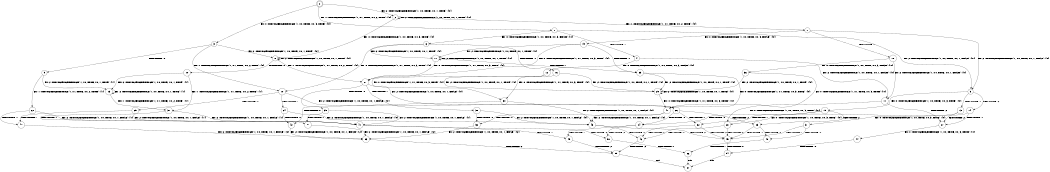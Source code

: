 digraph BCG {
size = "7, 10.5";
center = TRUE;
node [shape = circle];
0 [peripheries = 2];
0 -> 1 [label = "EX !1 !ATOMIC_EXCH_BRANCH (1, +1, TRUE, +0, 2, TRUE) !{0}"];
0 -> 2 [label = "EX !2 !ATOMIC_EXCH_BRANCH (1, +0, TRUE, +0, 1, TRUE) !{0}"];
0 -> 3 [label = "EX !0 !ATOMIC_EXCH_BRANCH (1, +0, TRUE, +0, 3, TRUE) !{0}"];
1 -> 4 [label = "TERMINATE !1"];
1 -> 5 [label = "EX !2 !ATOMIC_EXCH_BRANCH (1, +0, TRUE, +0, 1, FALSE) !{0}"];
1 -> 6 [label = "EX !0 !ATOMIC_EXCH_BRANCH (1, +0, TRUE, +0, 3, FALSE) !{0}"];
2 -> 7 [label = "EX !1 !ATOMIC_EXCH_BRANCH (1, +1, TRUE, +0, 2, TRUE) !{0}"];
2 -> 8 [label = "EX !0 !ATOMIC_EXCH_BRANCH (1, +0, TRUE, +0, 3, TRUE) !{0}"];
2 -> 2 [label = "EX !2 !ATOMIC_EXCH_BRANCH (1, +0, TRUE, +0, 1, TRUE) !{0}"];
3 -> 9 [label = "TERMINATE !0"];
3 -> 10 [label = "EX !1 !ATOMIC_EXCH_BRANCH (1, +1, TRUE, +0, 2, TRUE) !{0}"];
3 -> 8 [label = "EX !2 !ATOMIC_EXCH_BRANCH (1, +0, TRUE, +0, 1, TRUE) !{0}"];
4 -> 11 [label = "EX !2 !ATOMIC_EXCH_BRANCH (1, +0, TRUE, +0, 1, FALSE) !{0}"];
4 -> 12 [label = "EX !0 !ATOMIC_EXCH_BRANCH (1, +0, TRUE, +0, 3, FALSE) !{0}"];
5 -> 13 [label = "TERMINATE !1"];
5 -> 14 [label = "TERMINATE !2"];
5 -> 15 [label = "EX !0 !ATOMIC_EXCH_BRANCH (1, +0, TRUE, +0, 3, TRUE) !{0}"];
6 -> 16 [label = "TERMINATE !1"];
6 -> 17 [label = "EX !2 !ATOMIC_EXCH_BRANCH (1, +0, TRUE, +0, 1, TRUE) !{0}"];
6 -> 10 [label = "EX !0 !ATOMIC_EXCH_BRANCH (1, +1, TRUE, +0, 3, TRUE) !{0}"];
7 -> 18 [label = "TERMINATE !1"];
7 -> 19 [label = "EX !0 !ATOMIC_EXCH_BRANCH (1, +0, TRUE, +0, 3, FALSE) !{0}"];
7 -> 5 [label = "EX !2 !ATOMIC_EXCH_BRANCH (1, +0, TRUE, +0, 1, FALSE) !{0}"];
8 -> 20 [label = "TERMINATE !0"];
8 -> 21 [label = "EX !1 !ATOMIC_EXCH_BRANCH (1, +1, TRUE, +0, 2, TRUE) !{0}"];
8 -> 8 [label = "EX !2 !ATOMIC_EXCH_BRANCH (1, +0, TRUE, +0, 1, TRUE) !{0}"];
9 -> 22 [label = "EX !1 !ATOMIC_EXCH_BRANCH (1, +1, TRUE, +0, 2, TRUE) !{1}"];
9 -> 23 [label = "EX !2 !ATOMIC_EXCH_BRANCH (1, +0, TRUE, +0, 1, TRUE) !{1}"];
10 -> 24 [label = "TERMINATE !1"];
10 -> 25 [label = "TERMINATE !0"];
10 -> 26 [label = "EX !2 !ATOMIC_EXCH_BRANCH (1, +0, TRUE, +0, 1, FALSE) !{0}"];
11 -> 27 [label = "TERMINATE !2"];
11 -> 28 [label = "EX !0 !ATOMIC_EXCH_BRANCH (1, +0, TRUE, +0, 3, TRUE) !{0}"];
12 -> 29 [label = "EX !2 !ATOMIC_EXCH_BRANCH (1, +0, TRUE, +0, 1, TRUE) !{0}"];
12 -> 30 [label = "EX !0 !ATOMIC_EXCH_BRANCH (1, +1, TRUE, +0, 3, TRUE) !{0}"];
13 -> 27 [label = "TERMINATE !2"];
13 -> 28 [label = "EX !0 !ATOMIC_EXCH_BRANCH (1, +0, TRUE, +0, 3, TRUE) !{0}"];
14 -> 27 [label = "TERMINATE !1"];
14 -> 31 [label = "EX !0 !ATOMIC_EXCH_BRANCH (1, +0, TRUE, +0, 3, TRUE) !{0}"];
15 -> 32 [label = "TERMINATE !1"];
15 -> 33 [label = "TERMINATE !2"];
15 -> 34 [label = "TERMINATE !0"];
16 -> 29 [label = "EX !2 !ATOMIC_EXCH_BRANCH (1, +0, TRUE, +0, 1, TRUE) !{0}"];
16 -> 30 [label = "EX !0 !ATOMIC_EXCH_BRANCH (1, +1, TRUE, +0, 3, TRUE) !{0}"];
17 -> 35 [label = "TERMINATE !1"];
17 -> 17 [label = "EX !2 !ATOMIC_EXCH_BRANCH (1, +0, TRUE, +0, 1, TRUE) !{0}"];
17 -> 21 [label = "EX !0 !ATOMIC_EXCH_BRANCH (1, +1, TRUE, +0, 3, TRUE) !{0}"];
18 -> 36 [label = "EX !0 !ATOMIC_EXCH_BRANCH (1, +0, TRUE, +0, 3, FALSE) !{0}"];
18 -> 11 [label = "EX !2 !ATOMIC_EXCH_BRANCH (1, +0, TRUE, +0, 1, FALSE) !{0}"];
19 -> 35 [label = "TERMINATE !1"];
19 -> 17 [label = "EX !2 !ATOMIC_EXCH_BRANCH (1, +0, TRUE, +0, 1, TRUE) !{0}"];
19 -> 21 [label = "EX !0 !ATOMIC_EXCH_BRANCH (1, +1, TRUE, +0, 3, TRUE) !{0}"];
20 -> 37 [label = "EX !1 !ATOMIC_EXCH_BRANCH (1, +1, TRUE, +0, 2, TRUE) !{1}"];
20 -> 23 [label = "EX !2 !ATOMIC_EXCH_BRANCH (1, +0, TRUE, +0, 1, TRUE) !{1}"];
21 -> 38 [label = "TERMINATE !1"];
21 -> 39 [label = "TERMINATE !0"];
21 -> 26 [label = "EX !2 !ATOMIC_EXCH_BRANCH (1, +0, TRUE, +0, 1, FALSE) !{0}"];
22 -> 40 [label = "TERMINATE !1"];
22 -> 41 [label = "EX !2 !ATOMIC_EXCH_BRANCH (1, +0, TRUE, +0, 1, FALSE) !{1}"];
23 -> 37 [label = "EX !1 !ATOMIC_EXCH_BRANCH (1, +1, TRUE, +0, 2, TRUE) !{1}"];
23 -> 23 [label = "EX !2 !ATOMIC_EXCH_BRANCH (1, +0, TRUE, +0, 1, TRUE) !{1}"];
24 -> 42 [label = "TERMINATE !0"];
24 -> 43 [label = "EX !2 !ATOMIC_EXCH_BRANCH (1, +0, TRUE, +0, 1, FALSE) !{0}"];
25 -> 40 [label = "TERMINATE !1"];
25 -> 41 [label = "EX !2 !ATOMIC_EXCH_BRANCH (1, +0, TRUE, +0, 1, FALSE) !{1}"];
26 -> 32 [label = "TERMINATE !1"];
26 -> 33 [label = "TERMINATE !2"];
26 -> 34 [label = "TERMINATE !0"];
27 -> 44 [label = "EX !0 !ATOMIC_EXCH_BRANCH (1, +0, TRUE, +0, 3, TRUE) !{0}"];
28 -> 45 [label = "TERMINATE !2"];
28 -> 46 [label = "TERMINATE !0"];
29 -> 29 [label = "EX !2 !ATOMIC_EXCH_BRANCH (1, +0, TRUE, +0, 1, TRUE) !{0}"];
29 -> 47 [label = "EX !0 !ATOMIC_EXCH_BRANCH (1, +1, TRUE, +0, 3, TRUE) !{0}"];
30 -> 42 [label = "TERMINATE !0"];
30 -> 43 [label = "EX !2 !ATOMIC_EXCH_BRANCH (1, +0, TRUE, +0, 1, FALSE) !{0}"];
31 -> 45 [label = "TERMINATE !1"];
31 -> 48 [label = "TERMINATE !0"];
32 -> 45 [label = "TERMINATE !2"];
32 -> 46 [label = "TERMINATE !0"];
33 -> 45 [label = "TERMINATE !1"];
33 -> 48 [label = "TERMINATE !0"];
34 -> 49 [label = "TERMINATE !1"];
34 -> 50 [label = "TERMINATE !2"];
35 -> 29 [label = "EX !2 !ATOMIC_EXCH_BRANCH (1, +0, TRUE, +0, 1, TRUE) !{0}"];
35 -> 47 [label = "EX !0 !ATOMIC_EXCH_BRANCH (1, +1, TRUE, +0, 3, TRUE) !{0}"];
36 -> 29 [label = "EX !2 !ATOMIC_EXCH_BRANCH (1, +0, TRUE, +0, 1, TRUE) !{0}"];
36 -> 47 [label = "EX !0 !ATOMIC_EXCH_BRANCH (1, +1, TRUE, +0, 3, TRUE) !{0}"];
37 -> 51 [label = "TERMINATE !1"];
37 -> 41 [label = "EX !2 !ATOMIC_EXCH_BRANCH (1, +0, TRUE, +0, 1, FALSE) !{1}"];
38 -> 52 [label = "TERMINATE !0"];
38 -> 43 [label = "EX !2 !ATOMIC_EXCH_BRANCH (1, +0, TRUE, +0, 1, FALSE) !{0}"];
39 -> 51 [label = "TERMINATE !1"];
39 -> 41 [label = "EX !2 !ATOMIC_EXCH_BRANCH (1, +0, TRUE, +0, 1, FALSE) !{1}"];
40 -> 53 [label = "EX !2 !ATOMIC_EXCH_BRANCH (1, +0, TRUE, +0, 1, FALSE) !{2}"];
41 -> 49 [label = "TERMINATE !1"];
41 -> 50 [label = "TERMINATE !2"];
42 -> 53 [label = "EX !2 !ATOMIC_EXCH_BRANCH (1, +0, TRUE, +0, 1, FALSE) !{2}"];
43 -> 45 [label = "TERMINATE !2"];
43 -> 46 [label = "TERMINATE !0"];
44 -> 54 [label = "TERMINATE !0"];
45 -> 54 [label = "TERMINATE !0"];
46 -> 55 [label = "TERMINATE !2"];
47 -> 52 [label = "TERMINATE !0"];
47 -> 43 [label = "EX !2 !ATOMIC_EXCH_BRANCH (1, +0, TRUE, +0, 1, FALSE) !{0}"];
48 -> 56 [label = "TERMINATE !1"];
49 -> 55 [label = "TERMINATE !2"];
50 -> 56 [label = "TERMINATE !1"];
51 -> 53 [label = "EX !2 !ATOMIC_EXCH_BRANCH (1, +0, TRUE, +0, 1, FALSE) !{2}"];
52 -> 53 [label = "EX !2 !ATOMIC_EXCH_BRANCH (1, +0, TRUE, +0, 1, FALSE) !{2}"];
53 -> 55 [label = "TERMINATE !2"];
54 -> 57 [label = "exit"];
55 -> 57 [label = "exit"];
56 -> 57 [label = "exit"];
}
